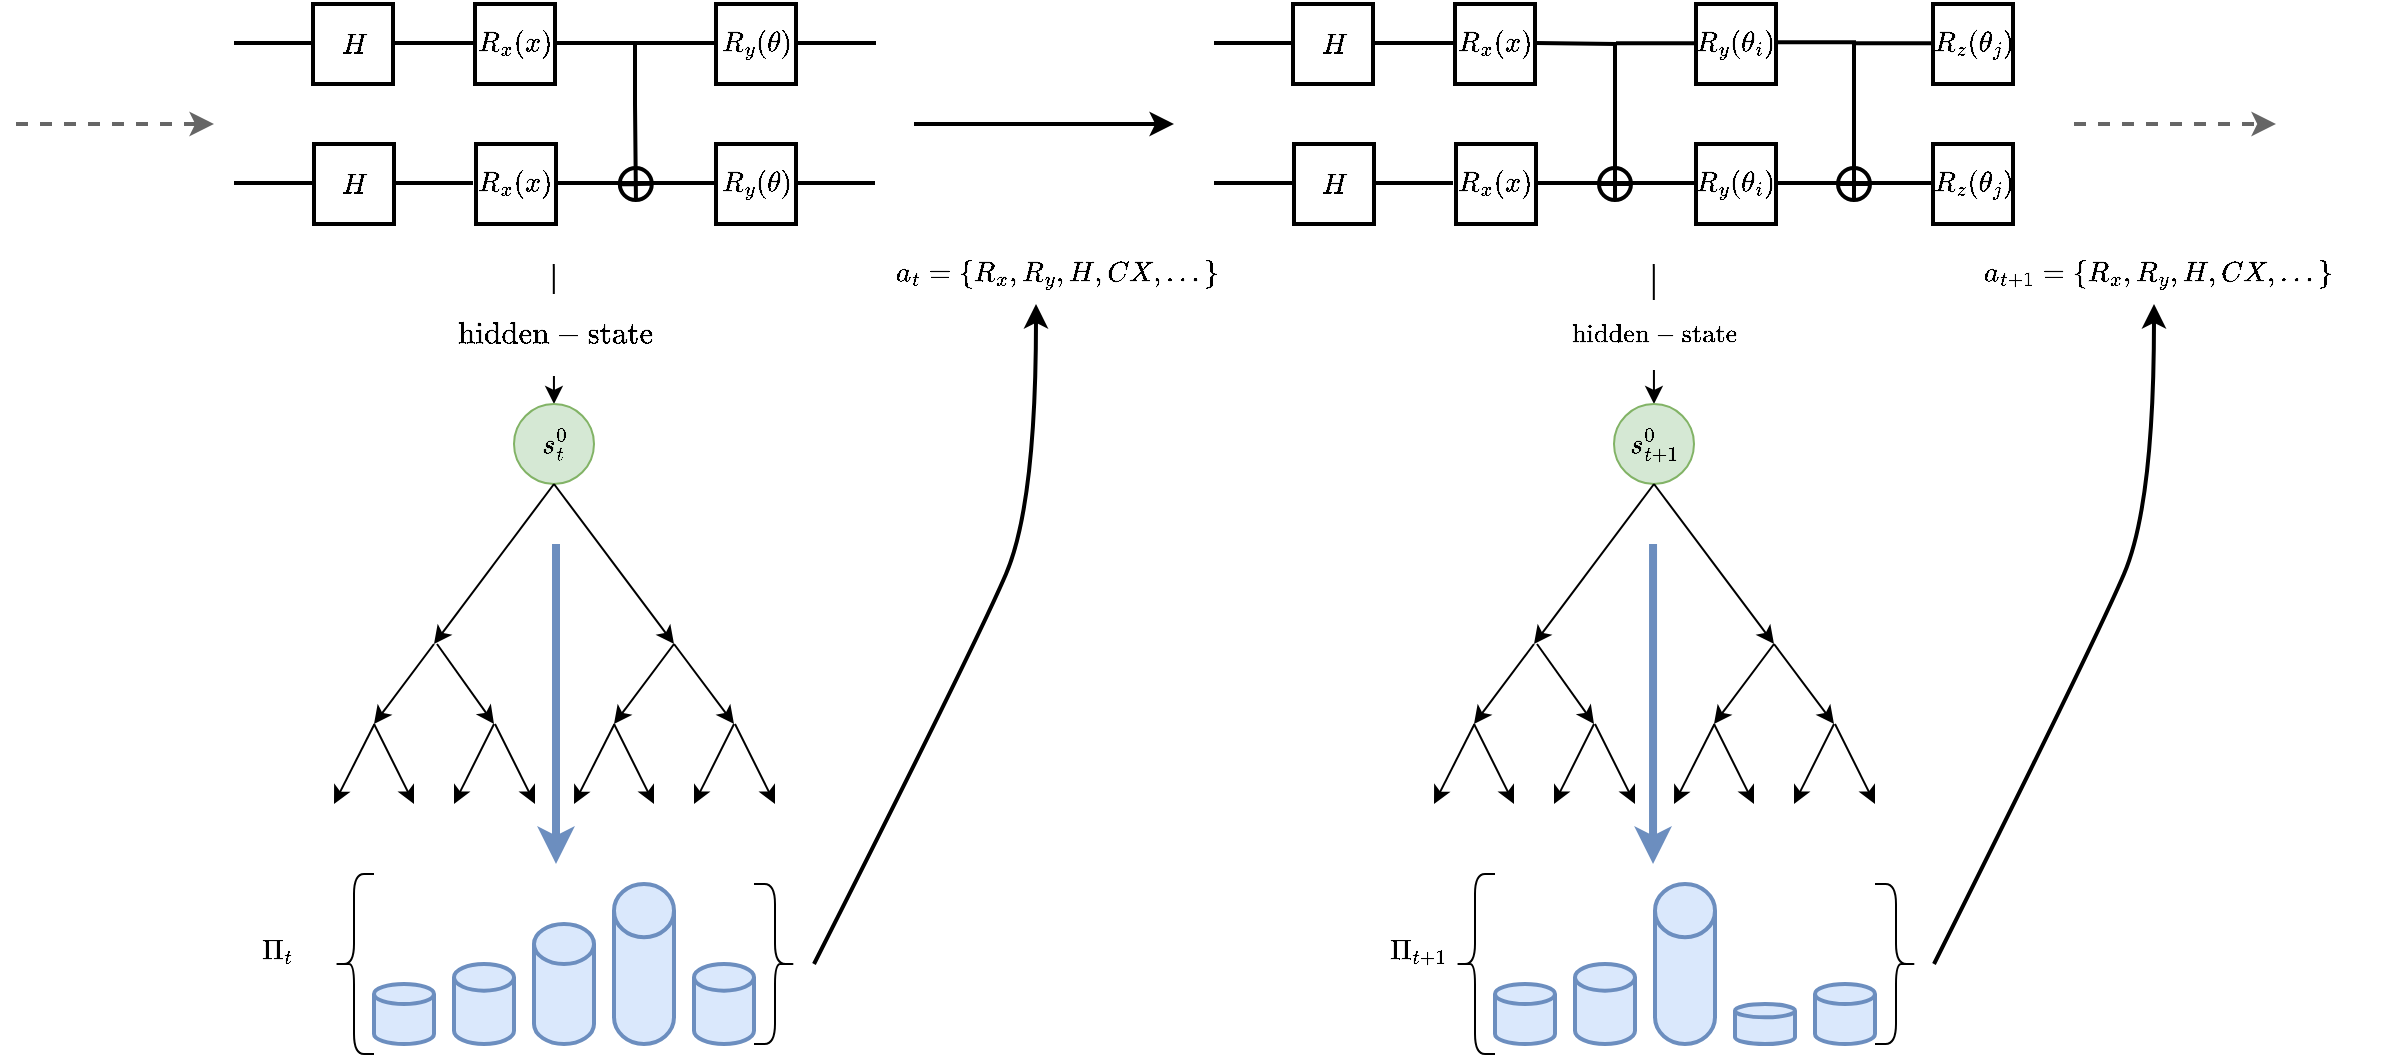 <mxfile version="23.1.7" type="github">
  <diagram name="Seite-1" id="yTJefIffp6QYeTwZrcQF">
    <mxGraphModel dx="1631" dy="933" grid="1" gridSize="10" guides="1" tooltips="1" connect="1" arrows="1" fold="1" page="1" pageScale="1" pageWidth="1169" pageHeight="827" math="1" shadow="0">
      <root>
        <mxCell id="0" />
        <mxCell id="1" parent="0" />
        <mxCell id="hqZy1xWen8VTkyq7swMo-4" style="edgeStyle=orthogonalEdgeStyle;rounded=0;orthogonalLoop=1;jettySize=auto;html=1;exitX=1;exitY=0.5;exitDx=0;exitDy=0;strokeColor=none;" parent="1" source="hqZy1xWen8VTkyq7swMo-1" edge="1">
          <mxGeometry relative="1" as="geometry">
            <mxPoint x="729.5" y="320" as="targetPoint" />
          </mxGeometry>
        </mxCell>
        <mxCell id="hqZy1xWen8VTkyq7swMo-1" value="$$ H $$" style="whiteSpace=wrap;html=1;aspect=fixed;align=center;gradientColor=none;rounded=0;shadow=0;strokeWidth=2;" parent="1" vertex="1">
          <mxGeometry x="648.5" y="300" width="40" height="40" as="geometry" />
        </mxCell>
        <mxCell id="hqZy1xWen8VTkyq7swMo-6" value="&lt;meta charset=&quot;utf-8&quot;&gt;&lt;span style=&quot;color: rgb(0, 0, 0); font-family: Helvetica; font-size: 12px; font-style: normal; font-variant-ligatures: normal; font-variant-caps: normal; font-weight: 400; letter-spacing: normal; orphans: 2; text-align: center; text-indent: 0px; text-transform: none; widows: 2; word-spacing: 0px; -webkit-text-stroke-width: 0px; background-color: rgb(251, 251, 251); text-decoration-thickness: initial; text-decoration-style: initial; text-decoration-color: initial; float: none; display: inline !important;&quot;&gt;$$ R_x (x) $$&lt;/span&gt;" style="whiteSpace=wrap;html=1;aspect=fixed;align=center;gradientColor=none;rounded=0;shadow=0;strokeWidth=2;" parent="1" vertex="1">
          <mxGeometry x="729.5" y="300" width="40" height="40" as="geometry" />
        </mxCell>
        <mxCell id="hqZy1xWen8VTkyq7swMo-37" value="&lt;span style=&quot;color: rgb(0, 0, 0); font-family: Helvetica; font-size: 12px; font-style: normal; font-variant-ligatures: normal; font-variant-caps: normal; font-weight: 400; letter-spacing: normal; orphans: 2; text-align: center; text-indent: 0px; text-transform: none; widows: 2; word-spacing: 0px; -webkit-text-stroke-width: 0px; background-color: rgb(251, 251, 251); text-decoration-thickness: initial; text-decoration-style: initial; text-decoration-color: initial; float: none; display: inline !important;&quot;&gt;$$ R_y (\theta_i) $$&lt;/span&gt;" style="whiteSpace=wrap;html=1;aspect=fixed;align=center;gradientColor=none;rounded=0;shadow=0;strokeWidth=2;" parent="1" vertex="1">
          <mxGeometry x="850" y="300" width="40" height="40" as="geometry" />
        </mxCell>
        <mxCell id="hqZy1xWen8VTkyq7swMo-38" style="edgeStyle=orthogonalEdgeStyle;rounded=0;orthogonalLoop=1;jettySize=auto;html=1;exitX=1;exitY=0.5;exitDx=0;exitDy=0;strokeColor=none;" parent="1" source="hqZy1xWen8VTkyq7swMo-39" edge="1">
          <mxGeometry relative="1" as="geometry">
            <mxPoint x="730" y="390" as="targetPoint" />
          </mxGeometry>
        </mxCell>
        <mxCell id="hqZy1xWen8VTkyq7swMo-39" value="$$ H $$" style="whiteSpace=wrap;html=1;aspect=fixed;align=center;gradientColor=none;rounded=0;shadow=0;strokeWidth=2;" parent="1" vertex="1">
          <mxGeometry x="649" y="370" width="40" height="40" as="geometry" />
        </mxCell>
        <mxCell id="hqZy1xWen8VTkyq7swMo-40" value="&lt;meta charset=&quot;utf-8&quot;&gt;&lt;span style=&quot;color: rgb(0, 0, 0); font-family: Helvetica; font-size: 12px; font-style: normal; font-variant-ligatures: normal; font-variant-caps: normal; font-weight: 400; letter-spacing: normal; orphans: 2; text-align: center; text-indent: 0px; text-transform: none; widows: 2; word-spacing: 0px; -webkit-text-stroke-width: 0px; background-color: rgb(251, 251, 251); text-decoration-thickness: initial; text-decoration-style: initial; text-decoration-color: initial; float: none; display: inline !important;&quot;&gt;$$ R_x (x) $$&lt;/span&gt;" style="whiteSpace=wrap;html=1;aspect=fixed;align=center;gradientColor=none;rounded=0;shadow=0;strokeWidth=2;" parent="1" vertex="1">
          <mxGeometry x="730" y="370" width="40" height="40" as="geometry" />
        </mxCell>
        <mxCell id="hqZy1xWen8VTkyq7swMo-43" value="$$ R_y (\theta_i) $$" style="whiteSpace=wrap;html=1;aspect=fixed;align=center;gradientColor=none;rounded=0;shadow=0;strokeWidth=2;" parent="1" vertex="1">
          <mxGeometry x="850" y="370" width="40" height="40" as="geometry" />
        </mxCell>
        <mxCell id="hqZy1xWen8VTkyq7swMo-44" value="" style="endArrow=none;html=1;rounded=0;startArrow=circlePlus;startFill=0;strokeWidth=2;" parent="1" edge="1">
          <mxGeometry width="50" height="50" relative="1" as="geometry">
            <mxPoint x="809.5" y="400" as="sourcePoint" />
            <mxPoint x="809.5" y="350" as="targetPoint" />
            <Array as="points">
              <mxPoint x="809.5" y="350" />
              <mxPoint x="809.5" y="320" />
            </Array>
          </mxGeometry>
        </mxCell>
        <mxCell id="hqZy1xWen8VTkyq7swMo-45" value="" style="endArrow=none;html=1;rounded=0;strokeWidth=2;" parent="1" edge="1">
          <mxGeometry width="50" height="50" relative="1" as="geometry">
            <mxPoint x="688.5" y="319.5" as="sourcePoint" />
            <mxPoint x="728.5" y="319.5" as="targetPoint" />
          </mxGeometry>
        </mxCell>
        <mxCell id="hqZy1xWen8VTkyq7swMo-46" value="" style="endArrow=none;html=1;rounded=0;strokeWidth=2;" parent="1" edge="1">
          <mxGeometry width="50" height="50" relative="1" as="geometry">
            <mxPoint x="688.5" y="389.5" as="sourcePoint" />
            <mxPoint x="728.5" y="389.5" as="targetPoint" />
          </mxGeometry>
        </mxCell>
        <mxCell id="hqZy1xWen8VTkyq7swMo-47" value="" style="endArrow=none;html=1;rounded=0;strokeWidth=2;" parent="1" edge="1">
          <mxGeometry width="50" height="50" relative="1" as="geometry">
            <mxPoint x="769.5" y="389.5" as="sourcePoint" />
            <mxPoint x="809.5" y="389.5" as="targetPoint" />
          </mxGeometry>
        </mxCell>
        <mxCell id="hqZy1xWen8VTkyq7swMo-48" value="" style="endArrow=none;html=1;rounded=0;strokeWidth=2;" parent="1" edge="1">
          <mxGeometry width="50" height="50" relative="1" as="geometry">
            <mxPoint x="770" y="319.5" as="sourcePoint" />
            <mxPoint x="810.5" y="320" as="targetPoint" />
          </mxGeometry>
        </mxCell>
        <mxCell id="hqZy1xWen8VTkyq7swMo-49" value="" style="endArrow=none;html=1;rounded=0;strokeWidth=2;" parent="1" edge="1">
          <mxGeometry width="50" height="50" relative="1" as="geometry">
            <mxPoint x="810" y="319.66" as="sourcePoint" />
            <mxPoint x="850" y="319.66" as="targetPoint" />
          </mxGeometry>
        </mxCell>
        <mxCell id="hqZy1xWen8VTkyq7swMo-50" value="" style="endArrow=none;html=1;rounded=0;strokeWidth=2;" parent="1" edge="1">
          <mxGeometry width="50" height="50" relative="1" as="geometry">
            <mxPoint x="810" y="389.5" as="sourcePoint" />
            <mxPoint x="850" y="389.5" as="targetPoint" />
          </mxGeometry>
        </mxCell>
        <mxCell id="hqZy1xWen8VTkyq7swMo-51" value="" style="endArrow=none;html=1;rounded=0;strokeWidth=2;" parent="1" edge="1">
          <mxGeometry width="50" height="50" relative="1" as="geometry">
            <mxPoint x="609" y="389.5" as="sourcePoint" />
            <mxPoint x="649" y="389.5" as="targetPoint" />
          </mxGeometry>
        </mxCell>
        <mxCell id="hqZy1xWen8VTkyq7swMo-52" value="" style="endArrow=none;html=1;rounded=0;strokeWidth=2;" parent="1" edge="1">
          <mxGeometry width="50" height="50" relative="1" as="geometry">
            <mxPoint x="609" y="319.5" as="sourcePoint" />
            <mxPoint x="649" y="319.5" as="targetPoint" />
          </mxGeometry>
        </mxCell>
        <mxCell id="hqZy1xWen8VTkyq7swMo-53" value="" style="endArrow=none;html=1;rounded=0;strokeWidth=2;" parent="1" edge="1">
          <mxGeometry width="50" height="50" relative="1" as="geometry">
            <mxPoint x="890" y="319.17" as="sourcePoint" />
            <mxPoint x="930" y="319.17" as="targetPoint" />
          </mxGeometry>
        </mxCell>
        <mxCell id="hqZy1xWen8VTkyq7swMo-54" value="" style="endArrow=none;html=1;rounded=0;strokeWidth=2;" parent="1" edge="1">
          <mxGeometry width="50" height="50" relative="1" as="geometry">
            <mxPoint x="889.5" y="389.5" as="sourcePoint" />
            <mxPoint x="929.5" y="389.5" as="targetPoint" />
          </mxGeometry>
        </mxCell>
        <mxCell id="hqZy1xWen8VTkyq7swMo-55" style="edgeStyle=orthogonalEdgeStyle;rounded=0;orthogonalLoop=1;jettySize=auto;html=1;exitX=1;exitY=0.5;exitDx=0;exitDy=0;strokeColor=none;" parent="1" source="hqZy1xWen8VTkyq7swMo-56" edge="1">
          <mxGeometry relative="1" as="geometry">
            <mxPoint x="239.5" y="320" as="targetPoint" />
          </mxGeometry>
        </mxCell>
        <mxCell id="hqZy1xWen8VTkyq7swMo-56" value="$$ H $$" style="whiteSpace=wrap;html=1;aspect=fixed;align=center;gradientColor=none;rounded=0;shadow=0;strokeWidth=2;" parent="1" vertex="1">
          <mxGeometry x="158.5" y="300" width="40" height="40" as="geometry" />
        </mxCell>
        <mxCell id="hqZy1xWen8VTkyq7swMo-57" value="$$ R_x (x) $$" style="whiteSpace=wrap;html=1;aspect=fixed;align=center;gradientColor=none;rounded=0;shadow=0;strokeWidth=2;" parent="1" vertex="1">
          <mxGeometry x="239.5" y="300" width="40" height="40" as="geometry" />
        </mxCell>
        <mxCell id="hqZy1xWen8VTkyq7swMo-58" value="&lt;meta charset=&quot;utf-8&quot;&gt;&lt;span style=&quot;color: rgb(0, 0, 0); font-family: Helvetica; font-size: 12px; font-style: normal; font-variant-ligatures: normal; font-variant-caps: normal; font-weight: 400; letter-spacing: normal; orphans: 2; text-align: center; text-indent: 0px; text-transform: none; widows: 2; word-spacing: 0px; -webkit-text-stroke-width: 0px; background-color: rgb(251, 251, 251); text-decoration-thickness: initial; text-decoration-style: initial; text-decoration-color: initial; float: none; display: inline !important;&quot;&gt;$$ R_y (\theta) $$&lt;/span&gt;" style="whiteSpace=wrap;html=1;aspect=fixed;align=center;gradientColor=none;rounded=0;shadow=0;strokeWidth=2;" parent="1" vertex="1">
          <mxGeometry x="360" y="300" width="40" height="40" as="geometry" />
        </mxCell>
        <mxCell id="hqZy1xWen8VTkyq7swMo-59" style="edgeStyle=orthogonalEdgeStyle;rounded=0;orthogonalLoop=1;jettySize=auto;html=1;exitX=1;exitY=0.5;exitDx=0;exitDy=0;strokeColor=none;" parent="1" source="hqZy1xWen8VTkyq7swMo-60" edge="1">
          <mxGeometry relative="1" as="geometry">
            <mxPoint x="240" y="390" as="targetPoint" />
          </mxGeometry>
        </mxCell>
        <mxCell id="hqZy1xWen8VTkyq7swMo-60" value="&lt;span style=&quot;color: rgb(0, 0, 0); font-family: Helvetica; font-size: 12px; font-style: normal; font-variant-ligatures: normal; font-variant-caps: normal; font-weight: 400; letter-spacing: normal; orphans: 2; text-align: center; text-indent: 0px; text-transform: none; widows: 2; word-spacing: 0px; -webkit-text-stroke-width: 0px; background-color: rgb(251, 251, 251); text-decoration-thickness: initial; text-decoration-style: initial; text-decoration-color: initial; float: none; display: inline !important;&quot;&gt;$$ H $$&lt;/span&gt;" style="whiteSpace=wrap;html=1;aspect=fixed;align=center;gradientColor=none;rounded=0;shadow=0;strokeWidth=2;" parent="1" vertex="1">
          <mxGeometry x="159" y="370" width="40" height="40" as="geometry" />
        </mxCell>
        <mxCell id="hqZy1xWen8VTkyq7swMo-61" value="&lt;meta charset=&quot;utf-8&quot;&gt;&lt;span style=&quot;color: rgb(0, 0, 0); font-family: Helvetica; font-size: 12px; font-style: normal; font-variant-ligatures: normal; font-variant-caps: normal; font-weight: 400; letter-spacing: normal; orphans: 2; text-align: center; text-indent: 0px; text-transform: none; widows: 2; word-spacing: 0px; -webkit-text-stroke-width: 0px; background-color: rgb(251, 251, 251); text-decoration-thickness: initial; text-decoration-style: initial; text-decoration-color: initial; float: none; display: inline !important;&quot;&gt;$$ R_x (x) $$&lt;/span&gt;" style="whiteSpace=wrap;html=1;aspect=fixed;align=center;gradientColor=none;rounded=0;shadow=0;strokeWidth=2;" parent="1" vertex="1">
          <mxGeometry x="240" y="370" width="40" height="40" as="geometry" />
        </mxCell>
        <mxCell id="hqZy1xWen8VTkyq7swMo-62" value="&lt;meta charset=&quot;utf-8&quot;&gt;&lt;span style=&quot;color: rgb(0, 0, 0); font-family: Helvetica; font-size: 12px; font-style: normal; font-variant-ligatures: normal; font-variant-caps: normal; font-weight: 400; letter-spacing: normal; orphans: 2; text-align: center; text-indent: 0px; text-transform: none; widows: 2; word-spacing: 0px; -webkit-text-stroke-width: 0px; background-color: rgb(251, 251, 251); text-decoration-thickness: initial; text-decoration-style: initial; text-decoration-color: initial; float: none; display: inline !important;&quot;&gt;$$ R_y (\theta) $$&lt;/span&gt;" style="whiteSpace=wrap;html=1;aspect=fixed;align=center;gradientColor=none;rounded=0;shadow=0;strokeWidth=2;" parent="1" vertex="1">
          <mxGeometry x="360" y="370" width="40" height="40" as="geometry" />
        </mxCell>
        <mxCell id="hqZy1xWen8VTkyq7swMo-63" value="" style="endArrow=none;html=1;rounded=0;startArrow=circlePlus;startFill=0;strokeWidth=2;" parent="1" edge="1">
          <mxGeometry width="50" height="50" relative="1" as="geometry">
            <mxPoint x="320" y="400" as="sourcePoint" />
            <mxPoint x="319.5" y="350" as="targetPoint" />
            <Array as="points">
              <mxPoint x="319.5" y="350" />
              <mxPoint x="319.5" y="320" />
            </Array>
          </mxGeometry>
        </mxCell>
        <mxCell id="hqZy1xWen8VTkyq7swMo-64" value="" style="endArrow=none;html=1;rounded=0;strokeWidth=2;" parent="1" edge="1">
          <mxGeometry width="50" height="50" relative="1" as="geometry">
            <mxPoint x="198.5" y="319.5" as="sourcePoint" />
            <mxPoint x="238.5" y="319.5" as="targetPoint" />
          </mxGeometry>
        </mxCell>
        <mxCell id="hqZy1xWen8VTkyq7swMo-65" value="" style="endArrow=none;html=1;rounded=0;strokeWidth=2;" parent="1" edge="1">
          <mxGeometry width="50" height="50" relative="1" as="geometry">
            <mxPoint x="198.5" y="389.5" as="sourcePoint" />
            <mxPoint x="238.5" y="389.5" as="targetPoint" />
          </mxGeometry>
        </mxCell>
        <mxCell id="hqZy1xWen8VTkyq7swMo-66" value="" style="endArrow=none;html=1;rounded=0;strokeWidth=2;" parent="1" edge="1">
          <mxGeometry width="50" height="50" relative="1" as="geometry">
            <mxPoint x="279.5" y="389.5" as="sourcePoint" />
            <mxPoint x="319.5" y="389.5" as="targetPoint" />
          </mxGeometry>
        </mxCell>
        <mxCell id="hqZy1xWen8VTkyq7swMo-67" value="" style="endArrow=none;html=1;rounded=0;strokeWidth=2;" parent="1" edge="1">
          <mxGeometry width="50" height="50" relative="1" as="geometry">
            <mxPoint x="280" y="319.5" as="sourcePoint" />
            <mxPoint x="320" y="319.5" as="targetPoint" />
          </mxGeometry>
        </mxCell>
        <mxCell id="hqZy1xWen8VTkyq7swMo-68" value="" style="endArrow=none;html=1;rounded=0;strokeWidth=2;" parent="1" edge="1">
          <mxGeometry width="50" height="50" relative="1" as="geometry">
            <mxPoint x="319.5" y="319.5" as="sourcePoint" />
            <mxPoint x="359.5" y="319.5" as="targetPoint" />
          </mxGeometry>
        </mxCell>
        <mxCell id="hqZy1xWen8VTkyq7swMo-69" value="" style="endArrow=none;html=1;rounded=0;strokeWidth=2;" parent="1" edge="1">
          <mxGeometry width="50" height="50" relative="1" as="geometry">
            <mxPoint x="320" y="389.5" as="sourcePoint" />
            <mxPoint x="360" y="389.5" as="targetPoint" />
          </mxGeometry>
        </mxCell>
        <mxCell id="hqZy1xWen8VTkyq7swMo-70" value="" style="endArrow=none;html=1;rounded=0;strokeWidth=2;" parent="1" edge="1">
          <mxGeometry width="50" height="50" relative="1" as="geometry">
            <mxPoint x="119" y="389.5" as="sourcePoint" />
            <mxPoint x="159" y="389.5" as="targetPoint" />
          </mxGeometry>
        </mxCell>
        <mxCell id="hqZy1xWen8VTkyq7swMo-71" value="" style="endArrow=none;html=1;rounded=0;strokeWidth=2;" parent="1" edge="1">
          <mxGeometry width="50" height="50" relative="1" as="geometry">
            <mxPoint x="119" y="319.5" as="sourcePoint" />
            <mxPoint x="159" y="319.5" as="targetPoint" />
          </mxGeometry>
        </mxCell>
        <mxCell id="hqZy1xWen8VTkyq7swMo-72" value="" style="endArrow=none;html=1;rounded=0;strokeWidth=2;" parent="1" edge="1">
          <mxGeometry width="50" height="50" relative="1" as="geometry">
            <mxPoint x="400" y="319.5" as="sourcePoint" />
            <mxPoint x="440" y="319.5" as="targetPoint" />
          </mxGeometry>
        </mxCell>
        <mxCell id="hqZy1xWen8VTkyq7swMo-73" value="" style="endArrow=none;html=1;rounded=0;strokeWidth=2;" parent="1" edge="1">
          <mxGeometry width="50" height="50" relative="1" as="geometry">
            <mxPoint x="399.5" y="389.5" as="sourcePoint" />
            <mxPoint x="439.5" y="389.5" as="targetPoint" />
          </mxGeometry>
        </mxCell>
        <mxCell id="hqZy1xWen8VTkyq7swMo-74" value="" style="endArrow=none;html=1;rounded=0;startArrow=circlePlus;startFill=0;strokeWidth=2;" parent="1" edge="1">
          <mxGeometry width="50" height="50" relative="1" as="geometry">
            <mxPoint x="929" y="400" as="sourcePoint" />
            <mxPoint x="929" y="350" as="targetPoint" />
            <Array as="points">
              <mxPoint x="929" y="350" />
              <mxPoint x="929" y="320" />
            </Array>
          </mxGeometry>
        </mxCell>
        <mxCell id="hqZy1xWen8VTkyq7swMo-75" value="$$ R_z (\theta_j) $$" style="whiteSpace=wrap;html=1;aspect=fixed;align=center;gradientColor=none;rounded=0;shadow=0;strokeWidth=2;" parent="1" vertex="1">
          <mxGeometry x="968.5" y="300" width="40" height="40" as="geometry" />
        </mxCell>
        <mxCell id="hqZy1xWen8VTkyq7swMo-76" value="" style="endArrow=none;html=1;rounded=0;strokeWidth=2;" parent="1" edge="1">
          <mxGeometry width="50" height="50" relative="1" as="geometry">
            <mxPoint x="928.5" y="319.66" as="sourcePoint" />
            <mxPoint x="968.5" y="319.66" as="targetPoint" />
          </mxGeometry>
        </mxCell>
        <mxCell id="hqZy1xWen8VTkyq7swMo-77" value="$$ R_z (\theta_j) $$" style="whiteSpace=wrap;html=1;aspect=fixed;align=center;gradientColor=none;rounded=0;shadow=0;strokeWidth=2;" parent="1" vertex="1">
          <mxGeometry x="968.5" y="370" width="40" height="40" as="geometry" />
        </mxCell>
        <mxCell id="hqZy1xWen8VTkyq7swMo-78" value="" style="endArrow=none;html=1;rounded=0;strokeWidth=2;" parent="1" edge="1">
          <mxGeometry width="50" height="50" relative="1" as="geometry">
            <mxPoint x="929" y="389.5" as="sourcePoint" />
            <mxPoint x="969" y="389.5" as="targetPoint" />
          </mxGeometry>
        </mxCell>
        <mxCell id="hqZy1xWen8VTkyq7swMo-79" value="" style="endArrow=classic;html=1;rounded=0;" parent="1" edge="1">
          <mxGeometry relative="1" as="geometry">
            <mxPoint x="278.89" y="430" as="sourcePoint" />
            <mxPoint x="279" y="500" as="targetPoint" />
          </mxGeometry>
        </mxCell>
        <mxCell id="hqZy1xWen8VTkyq7swMo-80" value="&lt;font style=&quot;font-size: 13px;&quot;&gt;$$ \mathrm{hidden-state} $$&lt;/font&gt;" style="edgeLabel;resizable=0;html=1;;align=center;verticalAlign=middle;" parent="hqZy1xWen8VTkyq7swMo-79" connectable="0" vertex="1">
          <mxGeometry relative="1" as="geometry" />
        </mxCell>
        <mxCell id="hqZy1xWen8VTkyq7swMo-81" value="$$ s^0_t $$" style="ellipse;whiteSpace=wrap;html=1;aspect=fixed;fillColor=#d5e8d4;strokeColor=#82b366;" parent="1" vertex="1">
          <mxGeometry x="259" y="500" width="40" height="40" as="geometry" />
        </mxCell>
        <mxCell id="hqZy1xWen8VTkyq7swMo-83" value="" style="endArrow=classic;html=1;rounded=0;exitX=0.5;exitY=1;exitDx=0;exitDy=0;" parent="1" source="hqZy1xWen8VTkyq7swMo-81" edge="1">
          <mxGeometry width="50" height="50" relative="1" as="geometry">
            <mxPoint x="259" y="580" as="sourcePoint" />
            <mxPoint x="219" y="620" as="targetPoint" />
          </mxGeometry>
        </mxCell>
        <mxCell id="hqZy1xWen8VTkyq7swMo-84" value="" style="endArrow=classic;html=1;rounded=0;" parent="1" edge="1">
          <mxGeometry width="50" height="50" relative="1" as="geometry">
            <mxPoint x="219" y="620" as="sourcePoint" />
            <mxPoint x="189" y="660" as="targetPoint" />
          </mxGeometry>
        </mxCell>
        <mxCell id="hqZy1xWen8VTkyq7swMo-85" value="" style="endArrow=classic;html=1;rounded=0;" parent="1" edge="1">
          <mxGeometry width="50" height="50" relative="1" as="geometry">
            <mxPoint x="189.25" y="660" as="sourcePoint" />
            <mxPoint x="169" y="700" as="targetPoint" />
          </mxGeometry>
        </mxCell>
        <mxCell id="hqZy1xWen8VTkyq7swMo-86" value="" style="endArrow=classic;html=1;rounded=0;" parent="1" edge="1">
          <mxGeometry width="50" height="50" relative="1" as="geometry">
            <mxPoint x="279" y="540" as="sourcePoint" />
            <mxPoint x="339" y="620" as="targetPoint" />
          </mxGeometry>
        </mxCell>
        <mxCell id="hqZy1xWen8VTkyq7swMo-89" value="" style="endArrow=classic;html=1;rounded=0;" parent="1" edge="1">
          <mxGeometry width="50" height="50" relative="1" as="geometry">
            <mxPoint x="220.5" y="620" as="sourcePoint" />
            <mxPoint x="249" y="660" as="targetPoint" />
          </mxGeometry>
        </mxCell>
        <mxCell id="hqZy1xWen8VTkyq7swMo-90" value="" style="endArrow=classic;html=1;rounded=0;" parent="1" edge="1">
          <mxGeometry width="50" height="50" relative="1" as="geometry">
            <mxPoint x="189" y="660" as="sourcePoint" />
            <mxPoint x="209" y="700" as="targetPoint" />
          </mxGeometry>
        </mxCell>
        <mxCell id="hqZy1xWen8VTkyq7swMo-91" value="" style="endArrow=classic;html=1;rounded=0;" parent="1" edge="1">
          <mxGeometry width="50" height="50" relative="1" as="geometry">
            <mxPoint x="249" y="660" as="sourcePoint" />
            <mxPoint x="229" y="700" as="targetPoint" />
          </mxGeometry>
        </mxCell>
        <mxCell id="hqZy1xWen8VTkyq7swMo-94" value="" style="endArrow=classic;html=1;rounded=0;" parent="1" edge="1">
          <mxGeometry width="50" height="50" relative="1" as="geometry">
            <mxPoint x="249.5" y="660" as="sourcePoint" />
            <mxPoint x="269.5" y="700" as="targetPoint" />
          </mxGeometry>
        </mxCell>
        <mxCell id="hqZy1xWen8VTkyq7swMo-105" value="" style="endArrow=classic;html=1;rounded=0;" parent="1" edge="1">
          <mxGeometry width="50" height="50" relative="1" as="geometry">
            <mxPoint x="339" y="620" as="sourcePoint" />
            <mxPoint x="309" y="660" as="targetPoint" />
          </mxGeometry>
        </mxCell>
        <mxCell id="hqZy1xWen8VTkyq7swMo-106" value="" style="endArrow=classic;html=1;rounded=0;" parent="1" edge="1">
          <mxGeometry width="50" height="50" relative="1" as="geometry">
            <mxPoint x="309.25" y="660" as="sourcePoint" />
            <mxPoint x="289" y="700" as="targetPoint" />
          </mxGeometry>
        </mxCell>
        <mxCell id="hqZy1xWen8VTkyq7swMo-107" value="" style="endArrow=classic;html=1;rounded=0;" parent="1" edge="1">
          <mxGeometry width="50" height="50" relative="1" as="geometry">
            <mxPoint x="339" y="620" as="sourcePoint" />
            <mxPoint x="369" y="660" as="targetPoint" />
          </mxGeometry>
        </mxCell>
        <mxCell id="hqZy1xWen8VTkyq7swMo-108" value="" style="endArrow=classic;html=1;rounded=0;" parent="1" edge="1">
          <mxGeometry width="50" height="50" relative="1" as="geometry">
            <mxPoint x="309" y="660" as="sourcePoint" />
            <mxPoint x="329" y="700" as="targetPoint" />
          </mxGeometry>
        </mxCell>
        <mxCell id="hqZy1xWen8VTkyq7swMo-109" value="" style="endArrow=classic;html=1;rounded=0;" parent="1" edge="1">
          <mxGeometry width="50" height="50" relative="1" as="geometry">
            <mxPoint x="369" y="660" as="sourcePoint" />
            <mxPoint x="349" y="700" as="targetPoint" />
          </mxGeometry>
        </mxCell>
        <mxCell id="hqZy1xWen8VTkyq7swMo-110" value="" style="endArrow=classic;html=1;rounded=0;" parent="1" edge="1">
          <mxGeometry width="50" height="50" relative="1" as="geometry">
            <mxPoint x="369.5" y="660" as="sourcePoint" />
            <mxPoint x="389.5" y="700" as="targetPoint" />
          </mxGeometry>
        </mxCell>
        <mxCell id="hqZy1xWen8VTkyq7swMo-111" value="" style="endArrow=classic;html=1;rounded=0;" parent="1" edge="1">
          <mxGeometry relative="1" as="geometry">
            <mxPoint x="828.89" y="430" as="sourcePoint" />
            <mxPoint x="829" y="500" as="targetPoint" />
          </mxGeometry>
        </mxCell>
        <mxCell id="hqZy1xWen8VTkyq7swMo-112" value="$$ \mathrm{hidden-state} $$" style="edgeLabel;resizable=0;html=1;;align=center;verticalAlign=middle;" parent="hqZy1xWen8VTkyq7swMo-111" connectable="0" vertex="1">
          <mxGeometry relative="1" as="geometry" />
        </mxCell>
        <mxCell id="hqZy1xWen8VTkyq7swMo-113" value="$$ s^0_{t+1} $$" style="ellipse;whiteSpace=wrap;html=1;aspect=fixed;fillColor=#d5e8d4;strokeColor=#82b366;" parent="1" vertex="1">
          <mxGeometry x="809" y="500" width="40" height="40" as="geometry" />
        </mxCell>
        <mxCell id="hqZy1xWen8VTkyq7swMo-114" value="" style="endArrow=classic;html=1;rounded=0;exitX=0.5;exitY=1;exitDx=0;exitDy=0;" parent="1" source="hqZy1xWen8VTkyq7swMo-113" edge="1">
          <mxGeometry width="50" height="50" relative="1" as="geometry">
            <mxPoint x="809" y="580" as="sourcePoint" />
            <mxPoint x="769" y="620" as="targetPoint" />
          </mxGeometry>
        </mxCell>
        <mxCell id="hqZy1xWen8VTkyq7swMo-115" value="" style="endArrow=classic;html=1;rounded=0;" parent="1" edge="1">
          <mxGeometry width="50" height="50" relative="1" as="geometry">
            <mxPoint x="769" y="620" as="sourcePoint" />
            <mxPoint x="739" y="660" as="targetPoint" />
          </mxGeometry>
        </mxCell>
        <mxCell id="hqZy1xWen8VTkyq7swMo-116" value="" style="endArrow=classic;html=1;rounded=0;" parent="1" edge="1">
          <mxGeometry width="50" height="50" relative="1" as="geometry">
            <mxPoint x="739.25" y="660" as="sourcePoint" />
            <mxPoint x="719" y="700" as="targetPoint" />
          </mxGeometry>
        </mxCell>
        <mxCell id="hqZy1xWen8VTkyq7swMo-117" value="" style="endArrow=classic;html=1;rounded=0;" parent="1" edge="1">
          <mxGeometry width="50" height="50" relative="1" as="geometry">
            <mxPoint x="829" y="540" as="sourcePoint" />
            <mxPoint x="889" y="620" as="targetPoint" />
          </mxGeometry>
        </mxCell>
        <mxCell id="hqZy1xWen8VTkyq7swMo-118" value="" style="endArrow=classic;html=1;rounded=0;" parent="1" edge="1">
          <mxGeometry width="50" height="50" relative="1" as="geometry">
            <mxPoint x="770.5" y="620" as="sourcePoint" />
            <mxPoint x="799" y="660" as="targetPoint" />
          </mxGeometry>
        </mxCell>
        <mxCell id="hqZy1xWen8VTkyq7swMo-119" value="" style="endArrow=classic;html=1;rounded=0;" parent="1" edge="1">
          <mxGeometry width="50" height="50" relative="1" as="geometry">
            <mxPoint x="739" y="660" as="sourcePoint" />
            <mxPoint x="759" y="700" as="targetPoint" />
          </mxGeometry>
        </mxCell>
        <mxCell id="hqZy1xWen8VTkyq7swMo-120" value="" style="endArrow=classic;html=1;rounded=0;" parent="1" edge="1">
          <mxGeometry width="50" height="50" relative="1" as="geometry">
            <mxPoint x="799" y="660" as="sourcePoint" />
            <mxPoint x="779" y="700" as="targetPoint" />
          </mxGeometry>
        </mxCell>
        <mxCell id="hqZy1xWen8VTkyq7swMo-121" value="" style="endArrow=classic;html=1;rounded=0;" parent="1" edge="1">
          <mxGeometry width="50" height="50" relative="1" as="geometry">
            <mxPoint x="799.5" y="660" as="sourcePoint" />
            <mxPoint x="819.5" y="700" as="targetPoint" />
          </mxGeometry>
        </mxCell>
        <mxCell id="hqZy1xWen8VTkyq7swMo-122" value="" style="endArrow=classic;html=1;rounded=0;" parent="1" edge="1">
          <mxGeometry width="50" height="50" relative="1" as="geometry">
            <mxPoint x="889" y="620" as="sourcePoint" />
            <mxPoint x="859" y="660" as="targetPoint" />
          </mxGeometry>
        </mxCell>
        <mxCell id="hqZy1xWen8VTkyq7swMo-123" value="" style="endArrow=classic;html=1;rounded=0;" parent="1" edge="1">
          <mxGeometry width="50" height="50" relative="1" as="geometry">
            <mxPoint x="859.25" y="660" as="sourcePoint" />
            <mxPoint x="839" y="700" as="targetPoint" />
          </mxGeometry>
        </mxCell>
        <mxCell id="hqZy1xWen8VTkyq7swMo-124" value="" style="endArrow=classic;html=1;rounded=0;" parent="1" edge="1">
          <mxGeometry width="50" height="50" relative="1" as="geometry">
            <mxPoint x="889" y="620" as="sourcePoint" />
            <mxPoint x="919" y="660" as="targetPoint" />
          </mxGeometry>
        </mxCell>
        <mxCell id="hqZy1xWen8VTkyq7swMo-125" value="" style="endArrow=classic;html=1;rounded=0;" parent="1" edge="1">
          <mxGeometry width="50" height="50" relative="1" as="geometry">
            <mxPoint x="859" y="660" as="sourcePoint" />
            <mxPoint x="879" y="700" as="targetPoint" />
          </mxGeometry>
        </mxCell>
        <mxCell id="hqZy1xWen8VTkyq7swMo-126" value="" style="endArrow=classic;html=1;rounded=0;" parent="1" edge="1">
          <mxGeometry width="50" height="50" relative="1" as="geometry">
            <mxPoint x="919" y="660" as="sourcePoint" />
            <mxPoint x="899" y="700" as="targetPoint" />
          </mxGeometry>
        </mxCell>
        <mxCell id="hqZy1xWen8VTkyq7swMo-127" value="" style="endArrow=classic;html=1;rounded=0;" parent="1" edge="1">
          <mxGeometry width="50" height="50" relative="1" as="geometry">
            <mxPoint x="919.5" y="660" as="sourcePoint" />
            <mxPoint x="939.5" y="700" as="targetPoint" />
          </mxGeometry>
        </mxCell>
        <mxCell id="hqZy1xWen8VTkyq7swMo-130" value="" style="endArrow=classic;html=1;rounded=0;strokeWidth=4;shadow=0;curved=0;fillColor=#dae8fc;strokeColor=#6c8ebf;targetPerimeterSpacing=0;" parent="1" edge="1">
          <mxGeometry width="50" height="50" relative="1" as="geometry">
            <mxPoint x="280" y="570" as="sourcePoint" />
            <mxPoint x="280" y="730" as="targetPoint" />
          </mxGeometry>
        </mxCell>
        <mxCell id="hqZy1xWen8VTkyq7swMo-131" value="" style="endArrow=classic;html=1;rounded=0;strokeWidth=4;shadow=0;curved=0;fillColor=#dae8fc;strokeColor=#6c8ebf;" parent="1" edge="1">
          <mxGeometry width="50" height="50" relative="1" as="geometry">
            <mxPoint x="828.52" y="570" as="sourcePoint" />
            <mxPoint x="828.52" y="730" as="targetPoint" />
          </mxGeometry>
        </mxCell>
        <mxCell id="hqZy1xWen8VTkyq7swMo-132" value="" style="endArrow=classic;html=1;rounded=0;strokeWidth=2;shadow=0;curved=0;" parent="1" edge="1">
          <mxGeometry width="50" height="50" relative="1" as="geometry">
            <mxPoint x="459" y="360" as="sourcePoint" />
            <mxPoint x="589" y="360" as="targetPoint" />
          </mxGeometry>
        </mxCell>
        <mxCell id="hqZy1xWen8VTkyq7swMo-133" value="" style="endArrow=classic;html=1;rounded=0;strokeWidth=2;shadow=0;curved=0;dashed=1;fillColor=#f5f5f5;strokeColor=#666666;" parent="1" edge="1">
          <mxGeometry width="50" height="50" relative="1" as="geometry">
            <mxPoint x="1039" y="360" as="sourcePoint" />
            <mxPoint x="1140" y="360" as="targetPoint" />
          </mxGeometry>
        </mxCell>
        <mxCell id="hqZy1xWen8VTkyq7swMo-134" value="" style="endArrow=classic;html=1;rounded=0;strokeWidth=2;shadow=0;curved=0;dashed=1;fillColor=#f5f5f5;strokeColor=#666666;" parent="1" edge="1">
          <mxGeometry width="50" height="50" relative="1" as="geometry">
            <mxPoint x="10" y="360" as="sourcePoint" />
            <mxPoint x="109" y="360" as="targetPoint" />
          </mxGeometry>
        </mxCell>
        <mxCell id="hqZy1xWen8VTkyq7swMo-138" value="" style="curved=1;endArrow=classic;html=1;rounded=0;strokeWidth=2;" parent="1" edge="1">
          <mxGeometry width="50" height="50" relative="1" as="geometry">
            <mxPoint x="409" y="780" as="sourcePoint" />
            <mxPoint x="520" y="450" as="targetPoint" />
            <Array as="points">
              <mxPoint x="490" y="620" />
              <mxPoint x="520" y="550" />
            </Array>
          </mxGeometry>
        </mxCell>
        <mxCell id="hqZy1xWen8VTkyq7swMo-139" value="" style="curved=1;endArrow=classic;html=1;rounded=0;strokeWidth=2;" parent="1" edge="1">
          <mxGeometry width="50" height="50" relative="1" as="geometry">
            <mxPoint x="969" y="780" as="sourcePoint" />
            <mxPoint x="1079" y="450" as="targetPoint" />
            <Array as="points">
              <mxPoint x="1049" y="620" />
              <mxPoint x="1079" y="550" />
            </Array>
          </mxGeometry>
        </mxCell>
        <mxCell id="hqZy1xWen8VTkyq7swMo-142" value="" style="shape=curlyBracket;whiteSpace=wrap;html=1;rounded=1;flipH=1;labelPosition=right;verticalLabelPosition=middle;align=left;verticalAlign=middle;" parent="1" vertex="1">
          <mxGeometry x="379" y="740" width="21" height="80" as="geometry" />
        </mxCell>
        <mxCell id="hqZy1xWen8VTkyq7swMo-144" value="" style="shape=curlyBracket;whiteSpace=wrap;html=1;rounded=1;labelPosition=left;verticalLabelPosition=middle;align=right;verticalAlign=middle;" parent="1" vertex="1">
          <mxGeometry x="169" y="735" width="20" height="90" as="geometry" />
        </mxCell>
        <mxCell id="hqZy1xWen8VTkyq7swMo-147" value="" style="strokeWidth=2;html=1;shape=mxgraph.flowchart.database;whiteSpace=wrap;fillColor=#dae8fc;strokeColor=#6c8ebf;" parent="1" vertex="1">
          <mxGeometry x="189" y="790" width="30" height="30" as="geometry" />
        </mxCell>
        <mxCell id="hqZy1xWen8VTkyq7swMo-149" value="" style="strokeWidth=2;html=1;shape=mxgraph.flowchart.database;whiteSpace=wrap;fillColor=#dae8fc;strokeColor=#6c8ebf;" parent="1" vertex="1">
          <mxGeometry x="349" y="780" width="30" height="40" as="geometry" />
        </mxCell>
        <mxCell id="hqZy1xWen8VTkyq7swMo-150" value="" style="strokeWidth=2;html=1;shape=mxgraph.flowchart.database;whiteSpace=wrap;fillColor=#dae8fc;strokeColor=#6c8ebf;" parent="1" vertex="1">
          <mxGeometry x="229" y="780" width="30" height="40" as="geometry" />
        </mxCell>
        <mxCell id="hqZy1xWen8VTkyq7swMo-151" value="" style="strokeWidth=2;html=1;shape=mxgraph.flowchart.database;whiteSpace=wrap;fillColor=#dae8fc;strokeColor=#6c8ebf;" parent="1" vertex="1">
          <mxGeometry x="309" y="740" width="30" height="80" as="geometry" />
        </mxCell>
        <mxCell id="hqZy1xWen8VTkyq7swMo-152" value="" style="strokeWidth=2;html=1;shape=mxgraph.flowchart.database;whiteSpace=wrap;fillColor=#dae8fc;strokeColor=#6c8ebf;" parent="1" vertex="1">
          <mxGeometry x="269" y="760" width="30" height="60" as="geometry" />
        </mxCell>
        <mxCell id="hqZy1xWen8VTkyq7swMo-162" value="" style="shape=curlyBracket;whiteSpace=wrap;html=1;rounded=1;flipH=1;labelPosition=right;verticalLabelPosition=middle;align=left;verticalAlign=middle;" parent="1" vertex="1">
          <mxGeometry x="939.5" y="740" width="21" height="80" as="geometry" />
        </mxCell>
        <mxCell id="hqZy1xWen8VTkyq7swMo-163" value="" style="shape=curlyBracket;whiteSpace=wrap;html=1;rounded=1;labelPosition=left;verticalLabelPosition=middle;align=right;verticalAlign=middle;" parent="1" vertex="1">
          <mxGeometry x="729.5" y="735" width="20" height="90" as="geometry" />
        </mxCell>
        <mxCell id="hqZy1xWen8VTkyq7swMo-164" value="" style="strokeWidth=2;html=1;shape=mxgraph.flowchart.database;whiteSpace=wrap;fillColor=#dae8fc;strokeColor=#6c8ebf;" parent="1" vertex="1">
          <mxGeometry x="749.5" y="790" width="30" height="30" as="geometry" />
        </mxCell>
        <mxCell id="hqZy1xWen8VTkyq7swMo-165" value="" style="strokeWidth=2;html=1;shape=mxgraph.flowchart.database;whiteSpace=wrap;fillColor=#dae8fc;strokeColor=#6c8ebf;" parent="1" vertex="1">
          <mxGeometry x="909.5" y="790" width="30" height="30" as="geometry" />
        </mxCell>
        <mxCell id="hqZy1xWen8VTkyq7swMo-166" value="" style="strokeWidth=2;html=1;shape=mxgraph.flowchart.database;whiteSpace=wrap;fillColor=#dae8fc;strokeColor=#6c8ebf;" parent="1" vertex="1">
          <mxGeometry x="789.5" y="780" width="30" height="40" as="geometry" />
        </mxCell>
        <mxCell id="hqZy1xWen8VTkyq7swMo-167" value="" style="strokeWidth=2;html=1;shape=mxgraph.flowchart.database;whiteSpace=wrap;fillColor=#dae8fc;strokeColor=#6c8ebf;" parent="1" vertex="1">
          <mxGeometry x="869.5" y="800" width="30" height="20" as="geometry" />
        </mxCell>
        <mxCell id="hqZy1xWen8VTkyq7swMo-168" value="" style="strokeWidth=2;html=1;shape=mxgraph.flowchart.database;whiteSpace=wrap;fillColor=#dae8fc;strokeColor=#6c8ebf;" parent="1" vertex="1">
          <mxGeometry x="829.5" y="740" width="30" height="80" as="geometry" />
        </mxCell>
        <mxCell id="hqZy1xWen8VTkyq7swMo-169" value="$$ \Pi_t $$" style="text;html=1;align=center;verticalAlign=middle;resizable=0;points=[];autosize=1;strokeColor=none;fillColor=none;" parent="1" vertex="1">
          <mxGeometry x="100" y="758" width="80" height="30" as="geometry" />
        </mxCell>
        <mxCell id="hqZy1xWen8VTkyq7swMo-170" value="&lt;span style=&quot;color: rgb(0, 0, 0); font-family: Helvetica; font-size: 12px; font-style: normal; font-variant-ligatures: normal; font-variant-caps: normal; font-weight: 400; letter-spacing: normal; orphans: 2; text-align: center; text-indent: 0px; text-transform: none; widows: 2; word-spacing: 0px; -webkit-text-stroke-width: 0px; background-color: rgb(251, 251, 251); text-decoration-thickness: initial; text-decoration-style: initial; text-decoration-color: initial; float: none; display: inline !important;&quot;&gt;$$ \Pi_{t+1} $$&lt;/span&gt;" style="text;whiteSpace=wrap;html=1;" parent="1" vertex="1">
          <mxGeometry x="694.5" y="748" width="90" height="40" as="geometry" />
        </mxCell>
        <mxCell id="hqZy1xWen8VTkyq7swMo-171" value="$$ a_t \\ = \{ R_x,R_y, H , CX, ...\} $$" style="text;html=1;align=center;verticalAlign=middle;resizable=0;points=[];autosize=1;strokeColor=none;fillColor=none;" parent="1" vertex="1">
          <mxGeometry x="420" y="420" width="220" height="30" as="geometry" />
        </mxCell>
        <mxCell id="hqZy1xWen8VTkyq7swMo-172" value="$$ a_{t+1} \\ = \{ R_x,R_y, H , CX, ...\} $$" style="text;html=1;align=center;verticalAlign=middle;resizable=0;points=[];autosize=1;strokeColor=none;fillColor=none;" parent="1" vertex="1">
          <mxGeometry x="960.5" y="420" width="240" height="30" as="geometry" />
        </mxCell>
      </root>
    </mxGraphModel>
  </diagram>
</mxfile>
